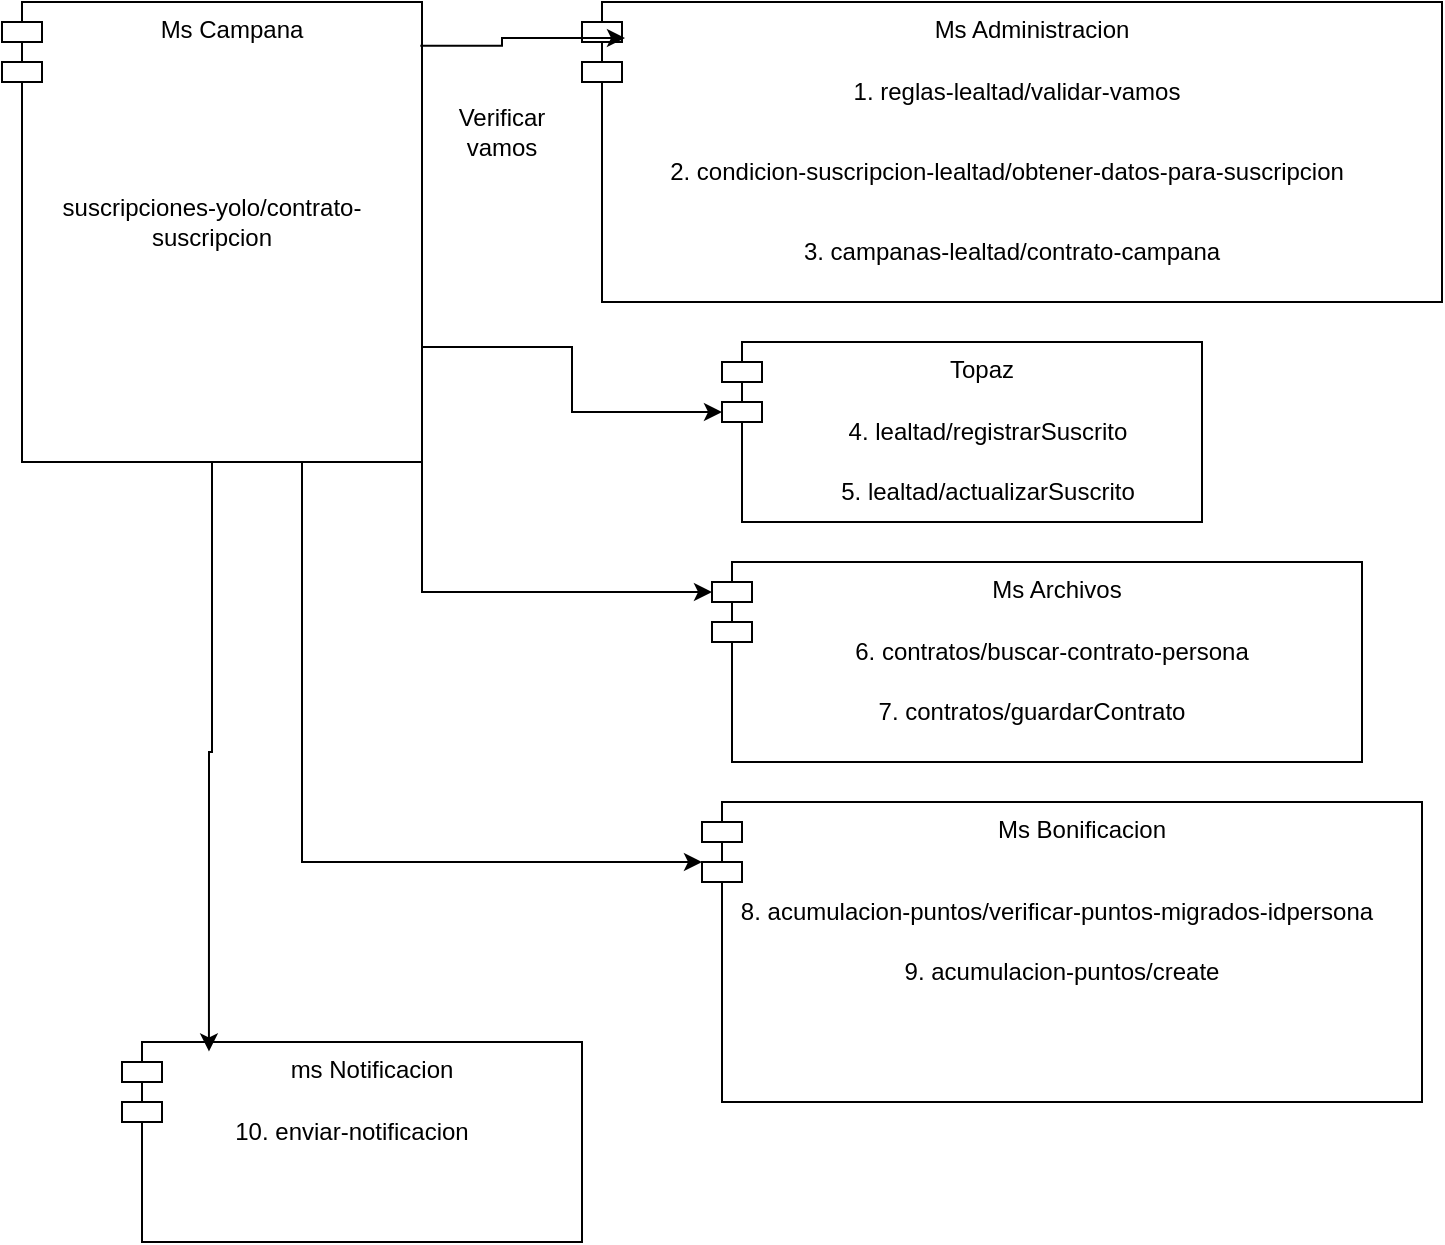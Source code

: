 <mxfile version="28.2.7">
  <diagram name="Page-1" id="Eh5Cdj09vGI3n-2eherM">
    <mxGraphModel dx="808" dy="432" grid="1" gridSize="10" guides="1" tooltips="1" connect="1" arrows="1" fold="1" page="1" pageScale="1" pageWidth="850" pageHeight="1100" math="0" shadow="0">
      <root>
        <mxCell id="0" />
        <mxCell id="1" parent="0" />
        <mxCell id="sYqcYN33AmbDv1akcb1a-25" style="edgeStyle=orthogonalEdgeStyle;rounded=0;orthogonalLoop=1;jettySize=auto;html=1;" edge="1" parent="1" source="sYqcYN33AmbDv1akcb1a-2" target="sYqcYN33AmbDv1akcb1a-19">
          <mxGeometry relative="1" as="geometry">
            <Array as="points">
              <mxPoint x="170" y="470" />
            </Array>
          </mxGeometry>
        </mxCell>
        <mxCell id="sYqcYN33AmbDv1akcb1a-2" value="Ms Campana" style="shape=module;align=left;spacingLeft=20;align=center;verticalAlign=top;whiteSpace=wrap;html=1;" vertex="1" parent="1">
          <mxGeometry x="20" y="40" width="210" height="230" as="geometry" />
        </mxCell>
        <mxCell id="sYqcYN33AmbDv1akcb1a-4" value="Ms Administracion" style="shape=module;align=left;spacingLeft=20;align=center;verticalAlign=top;whiteSpace=wrap;html=1;" vertex="1" parent="1">
          <mxGeometry x="310" y="40" width="430" height="150" as="geometry" />
        </mxCell>
        <mxCell id="sYqcYN33AmbDv1akcb1a-5" value="Ms Archivos" style="shape=module;align=left;spacingLeft=20;align=center;verticalAlign=top;whiteSpace=wrap;html=1;" vertex="1" parent="1">
          <mxGeometry x="375" y="320" width="325" height="100" as="geometry" />
        </mxCell>
        <mxCell id="sYqcYN33AmbDv1akcb1a-6" value="1. reglas-lealtad/validar-vamos" style="text;html=1;whiteSpace=wrap;strokeColor=none;fillColor=none;align=center;verticalAlign=middle;rounded=0;" vertex="1" parent="1">
          <mxGeometry x="425" y="70" width="205" height="30" as="geometry" />
        </mxCell>
        <mxCell id="sYqcYN33AmbDv1akcb1a-1" value="suscripciones-yolo/contrato-suscripcion" style="text;html=1;whiteSpace=wrap;strokeColor=none;fillColor=none;align=center;verticalAlign=middle;rounded=0;" vertex="1" parent="1">
          <mxGeometry x="45" y="135" width="160" height="30" as="geometry" />
        </mxCell>
        <mxCell id="sYqcYN33AmbDv1akcb1a-8" style="edgeStyle=orthogonalEdgeStyle;rounded=0;orthogonalLoop=1;jettySize=auto;html=1;entryX=0.05;entryY=0.12;entryDx=0;entryDy=0;entryPerimeter=0;exitX=0.996;exitY=0.095;exitDx=0;exitDy=0;exitPerimeter=0;" edge="1" parent="1" source="sYqcYN33AmbDv1akcb1a-2" target="sYqcYN33AmbDv1akcb1a-4">
          <mxGeometry relative="1" as="geometry" />
        </mxCell>
        <mxCell id="sYqcYN33AmbDv1akcb1a-9" value="Verificar vamos" style="text;html=1;whiteSpace=wrap;strokeColor=none;fillColor=none;align=center;verticalAlign=middle;rounded=0;" vertex="1" parent="1">
          <mxGeometry x="230" y="90" width="80" height="30" as="geometry" />
        </mxCell>
        <mxCell id="sYqcYN33AmbDv1akcb1a-10" value="2. condicion-suscripcion-lealtad/obtener-datos-para-suscripcion" style="text;html=1;whiteSpace=wrap;strokeColor=none;fillColor=none;align=center;verticalAlign=middle;rounded=0;" vertex="1" parent="1">
          <mxGeometry x="335" y="110" width="375" height="30" as="geometry" />
        </mxCell>
        <mxCell id="sYqcYN33AmbDv1akcb1a-11" value="3. campanas-lealtad/contrato-campana" style="text;html=1;whiteSpace=wrap;strokeColor=none;fillColor=none;align=center;verticalAlign=middle;rounded=0;" vertex="1" parent="1">
          <mxGeometry x="400" y="150" width="250" height="30" as="geometry" />
        </mxCell>
        <mxCell id="sYqcYN33AmbDv1akcb1a-12" value="Topaz" style="shape=module;align=left;spacingLeft=20;align=center;verticalAlign=top;whiteSpace=wrap;html=1;" vertex="1" parent="1">
          <mxGeometry x="380" y="210" width="240" height="90" as="geometry" />
        </mxCell>
        <mxCell id="sYqcYN33AmbDv1akcb1a-13" value="4. lealtad/registrarSuscrito" style="text;html=1;whiteSpace=wrap;strokeColor=none;fillColor=none;align=center;verticalAlign=middle;rounded=0;" vertex="1" parent="1">
          <mxGeometry x="432.5" y="240" width="160" height="30" as="geometry" />
        </mxCell>
        <mxCell id="sYqcYN33AmbDv1akcb1a-14" style="edgeStyle=orthogonalEdgeStyle;rounded=0;orthogonalLoop=1;jettySize=auto;html=1;exitX=1;exitY=0.75;exitDx=0;exitDy=0;entryX=0;entryY=0;entryDx=0;entryDy=35;entryPerimeter=0;" edge="1" parent="1" source="sYqcYN33AmbDv1akcb1a-2" target="sYqcYN33AmbDv1akcb1a-12">
          <mxGeometry relative="1" as="geometry" />
        </mxCell>
        <mxCell id="sYqcYN33AmbDv1akcb1a-15" value="5. lealtad/actualizarSuscrito" style="text;html=1;whiteSpace=wrap;strokeColor=none;fillColor=none;align=center;verticalAlign=middle;rounded=0;" vertex="1" parent="1">
          <mxGeometry x="422.5" y="270" width="180" height="30" as="geometry" />
        </mxCell>
        <mxCell id="sYqcYN33AmbDv1akcb1a-16" value="6. contratos/buscar-contrato-persona" style="text;html=1;whiteSpace=wrap;strokeColor=none;fillColor=none;align=center;verticalAlign=middle;rounded=0;" vertex="1" parent="1">
          <mxGeometry x="410" y="350" width="270" height="30" as="geometry" />
        </mxCell>
        <mxCell id="sYqcYN33AmbDv1akcb1a-17" style="edgeStyle=orthogonalEdgeStyle;rounded=0;orthogonalLoop=1;jettySize=auto;html=1;entryX=0;entryY=0;entryDx=0;entryDy=15;entryPerimeter=0;exitX=1;exitY=1;exitDx=0;exitDy=0;" edge="1" parent="1" source="sYqcYN33AmbDv1akcb1a-2" target="sYqcYN33AmbDv1akcb1a-5">
          <mxGeometry relative="1" as="geometry" />
        </mxCell>
        <mxCell id="sYqcYN33AmbDv1akcb1a-18" value="7. contratos/guardarContrato" style="text;html=1;whiteSpace=wrap;strokeColor=none;fillColor=none;align=center;verticalAlign=middle;rounded=0;" vertex="1" parent="1">
          <mxGeometry x="450" y="380" width="170" height="30" as="geometry" />
        </mxCell>
        <mxCell id="sYqcYN33AmbDv1akcb1a-19" value="Ms Bonificacion" style="shape=module;align=left;spacingLeft=20;align=center;verticalAlign=top;whiteSpace=wrap;html=1;" vertex="1" parent="1">
          <mxGeometry x="370" y="440" width="360" height="150" as="geometry" />
        </mxCell>
        <mxCell id="sYqcYN33AmbDv1akcb1a-20" value="8. acumulacion-puntos/verificar-puntos-migrados-idpersona" style="text;html=1;whiteSpace=wrap;strokeColor=none;fillColor=none;align=center;verticalAlign=middle;rounded=0;" vertex="1" parent="1">
          <mxGeometry x="385" y="480" width="325" height="30" as="geometry" />
        </mxCell>
        <mxCell id="sYqcYN33AmbDv1akcb1a-21" value="9. acumulacion-puntos/create" style="text;html=1;whiteSpace=wrap;strokeColor=none;fillColor=none;align=center;verticalAlign=middle;rounded=0;" vertex="1" parent="1">
          <mxGeometry x="460" y="510" width="180" height="30" as="geometry" />
        </mxCell>
        <mxCell id="sYqcYN33AmbDv1akcb1a-22" value="ms Notificacion" style="shape=module;align=left;spacingLeft=20;align=center;verticalAlign=top;whiteSpace=wrap;html=1;" vertex="1" parent="1">
          <mxGeometry x="80" y="560" width="230" height="100" as="geometry" />
        </mxCell>
        <mxCell id="sYqcYN33AmbDv1akcb1a-23" value="10. enviar-notificacion" style="text;html=1;whiteSpace=wrap;strokeColor=none;fillColor=none;align=center;verticalAlign=middle;rounded=0;" vertex="1" parent="1">
          <mxGeometry x="130" y="590" width="130" height="30" as="geometry" />
        </mxCell>
        <mxCell id="sYqcYN33AmbDv1akcb1a-26" style="edgeStyle=orthogonalEdgeStyle;rounded=0;orthogonalLoop=1;jettySize=auto;html=1;entryX=0.189;entryY=0.047;entryDx=0;entryDy=0;entryPerimeter=0;" edge="1" parent="1" source="sYqcYN33AmbDv1akcb1a-2" target="sYqcYN33AmbDv1akcb1a-22">
          <mxGeometry relative="1" as="geometry" />
        </mxCell>
      </root>
    </mxGraphModel>
  </diagram>
</mxfile>
